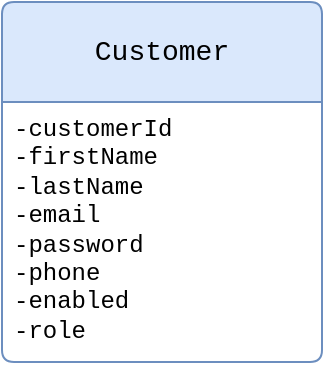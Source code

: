 <mxfile version="23.1.2" type="github">
  <diagram name="Page-1" id="X0_Rfpvhj404rt-ZyXfb">
    <mxGraphModel dx="819" dy="454" grid="1" gridSize="10" guides="1" tooltips="1" connect="1" arrows="1" fold="1" page="1" pageScale="1" pageWidth="850" pageHeight="1100" math="0" shadow="0">
      <root>
        <mxCell id="0" />
        <mxCell id="1" parent="0" />
        <mxCell id="Ic5WmYcXg_bpENTva9u6-1" value="Customer" style="swimlane;childLayout=stackLayout;horizontal=1;startSize=50;horizontalStack=0;rounded=1;fontSize=14;fontStyle=0;strokeWidth=1;resizeParent=0;resizeLast=1;shadow=0;dashed=0;align=center;arcSize=4;fontFamily=Courier New;fillColor=#dae8fc;strokeColor=#6c8ebf;swimlaneFillColor=none;swimlaneLine=1;glass=0;fillStyle=auto;whiteSpace=wrap;html=1;" vertex="1" parent="1">
          <mxGeometry x="80" y="120" width="160" height="180" as="geometry" />
        </mxCell>
        <mxCell id="Ic5WmYcXg_bpENTva9u6-2" value="&lt;div&gt;-customerId&lt;/div&gt;&lt;div&gt;-firstName&lt;/div&gt;&lt;div&gt;-lastName&lt;br&gt;&lt;/div&gt;&lt;div&gt;-email&lt;/div&gt;&lt;div&gt;-password&lt;/div&gt;&lt;div&gt;-phone&lt;/div&gt;&lt;div&gt;-enabled&lt;/div&gt;&lt;div&gt;-role&lt;/div&gt;" style="align=left;strokeColor=none;fillColor=none;spacingLeft=4;fontSize=12;verticalAlign=top;resizable=0;rotatable=0;part=1;html=1;fontFamily=Courier New;" vertex="1" parent="Ic5WmYcXg_bpENTva9u6-1">
          <mxGeometry y="50" width="160" height="130" as="geometry" />
        </mxCell>
      </root>
    </mxGraphModel>
  </diagram>
</mxfile>

